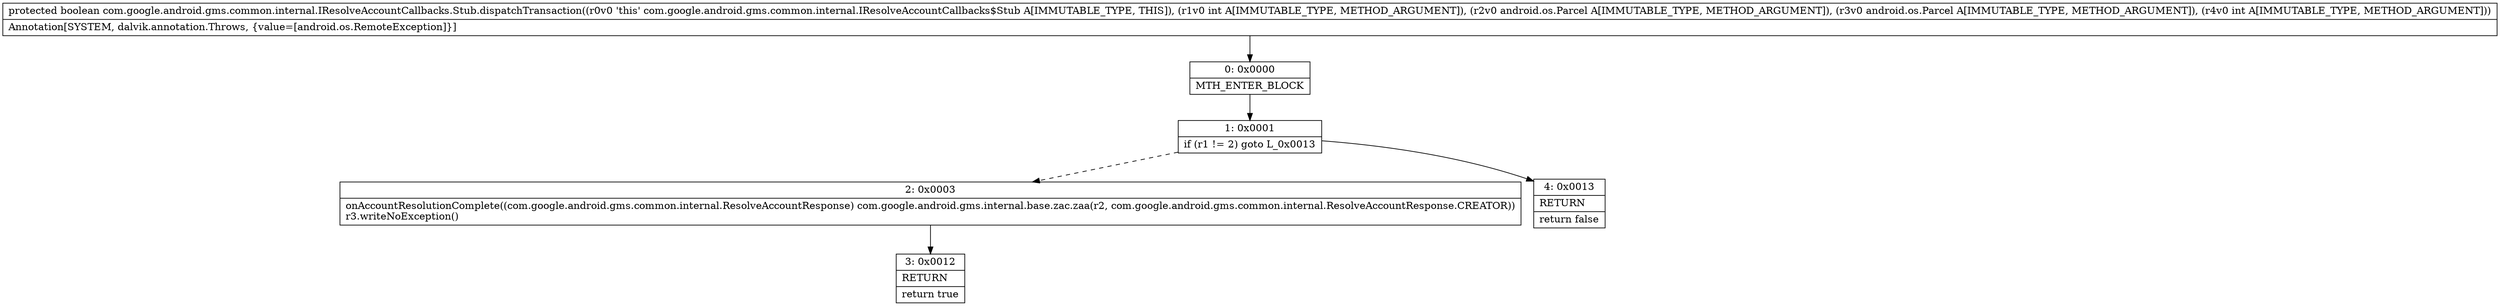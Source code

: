 digraph "CFG forcom.google.android.gms.common.internal.IResolveAccountCallbacks.Stub.dispatchTransaction(ILandroid\/os\/Parcel;Landroid\/os\/Parcel;I)Z" {
Node_0 [shape=record,label="{0\:\ 0x0000|MTH_ENTER_BLOCK\l}"];
Node_1 [shape=record,label="{1\:\ 0x0001|if (r1 != 2) goto L_0x0013\l}"];
Node_2 [shape=record,label="{2\:\ 0x0003|onAccountResolutionComplete((com.google.android.gms.common.internal.ResolveAccountResponse) com.google.android.gms.internal.base.zac.zaa(r2, com.google.android.gms.common.internal.ResolveAccountResponse.CREATOR))\lr3.writeNoException()\l}"];
Node_3 [shape=record,label="{3\:\ 0x0012|RETURN\l|return true\l}"];
Node_4 [shape=record,label="{4\:\ 0x0013|RETURN\l|return false\l}"];
MethodNode[shape=record,label="{protected boolean com.google.android.gms.common.internal.IResolveAccountCallbacks.Stub.dispatchTransaction((r0v0 'this' com.google.android.gms.common.internal.IResolveAccountCallbacks$Stub A[IMMUTABLE_TYPE, THIS]), (r1v0 int A[IMMUTABLE_TYPE, METHOD_ARGUMENT]), (r2v0 android.os.Parcel A[IMMUTABLE_TYPE, METHOD_ARGUMENT]), (r3v0 android.os.Parcel A[IMMUTABLE_TYPE, METHOD_ARGUMENT]), (r4v0 int A[IMMUTABLE_TYPE, METHOD_ARGUMENT]))  | Annotation[SYSTEM, dalvik.annotation.Throws, \{value=[android.os.RemoteException]\}]\l}"];
MethodNode -> Node_0;
Node_0 -> Node_1;
Node_1 -> Node_2[style=dashed];
Node_1 -> Node_4;
Node_2 -> Node_3;
}


